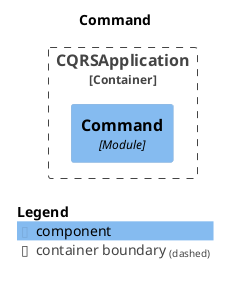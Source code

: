 @startuml
set separator none
title Command

top to bottom direction

!include <C4/C4>
!include <C4/C4_Context>
!include <C4/C4_Component>

Container_Boundary("CQRSApplication.CQRSApplication_boundary", "CQRSApplication", $tags="") {
  Component(CQRSApplication.CQRSApplication.Command, "Command", $techn="Module", $descr="", $tags="", $link="")
}


SHOW_LEGEND(true)
@enduml